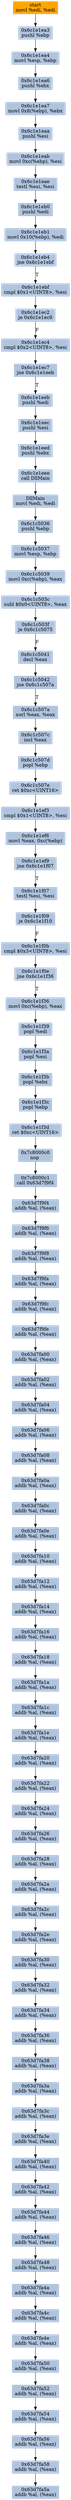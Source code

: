 digraph G {
node[shape=rectangle,style=filled,fillcolor=lightsteelblue,color=lightsteelblue]
bgcolor="transparent"
a0x6c1e1ea1movl_edi_edi[label="start\nmovl %edi, %edi",color="lightgrey",fillcolor="orange"];
a0x6c1e1ea3pushl_ebp[label="0x6c1e1ea3\npushl %ebp"];
a0x6c1e1ea4movl_esp_ebp[label="0x6c1e1ea4\nmovl %esp, %ebp"];
a0x6c1e1ea6pushl_ebx[label="0x6c1e1ea6\npushl %ebx"];
a0x6c1e1ea7movl_0x8ebp__ebx[label="0x6c1e1ea7\nmovl 0x8(%ebp), %ebx"];
a0x6c1e1eaapushl_esi[label="0x6c1e1eaa\npushl %esi"];
a0x6c1e1eabmovl_0xcebp__esi[label="0x6c1e1eab\nmovl 0xc(%ebp), %esi"];
a0x6c1e1eaetestl_esi_esi[label="0x6c1e1eae\ntestl %esi, %esi"];
a0x6c1e1eb0pushl_edi[label="0x6c1e1eb0\npushl %edi"];
a0x6c1e1eb1movl_0x10ebp__edi[label="0x6c1e1eb1\nmovl 0x10(%ebp), %edi"];
a0x6c1e1eb4jne_0x6c1e1ebf[label="0x6c1e1eb4\njne 0x6c1e1ebf"];
a0x6c1e1ebfcmpl_0x1UINT8_esi[label="0x6c1e1ebf\ncmpl $0x1<UINT8>, %esi"];
a0x6c1e1ec2je_0x6c1e1ec9[label="0x6c1e1ec2\nje 0x6c1e1ec9"];
a0x6c1e1ec4cmpl_0x2UINT8_esi[label="0x6c1e1ec4\ncmpl $0x2<UINT8>, %esi"];
a0x6c1e1ec7jne_0x6c1e1eeb[label="0x6c1e1ec7\njne 0x6c1e1eeb"];
a0x6c1e1eebpushl_edi[label="0x6c1e1eeb\npushl %edi"];
a0x6c1e1eecpushl_esi[label="0x6c1e1eec\npushl %esi"];
a0x6c1e1eedpushl_ebx[label="0x6c1e1eed\npushl %ebx"];
a0x6c1e1eeecall_DllMain[label="0x6c1e1eee\ncall DllMain"];
a0x6c1c5034movl_edi_edi[label="DllMain\nmovl %edi, %edi"];
a0x6c1c5036pushl_ebp[label="0x6c1c5036\npushl %ebp"];
a0x6c1c5037movl_esp_ebp[label="0x6c1c5037\nmovl %esp, %ebp"];
a0x6c1c5039movl_0xcebp__eax[label="0x6c1c5039\nmovl 0xc(%ebp), %eax"];
a0x6c1c503csubl_0x0UINT8_eax[label="0x6c1c503c\nsubl $0x0<UINT8>, %eax"];
a0x6c1c503fje_0x6c1c5075[label="0x6c1c503f\nje 0x6c1c5075"];
a0x6c1c5041decl_eax[label="0x6c1c5041\ndecl %eax"];
a0x6c1c5042jne_0x6c1c507a[label="0x6c1c5042\njne 0x6c1c507a"];
a0x6c1c507axorl_eax_eax[label="0x6c1c507a\nxorl %eax, %eax"];
a0x6c1c507cincl_eax[label="0x6c1c507c\nincl %eax"];
a0x6c1c507dpopl_ebp[label="0x6c1c507d\npopl %ebp"];
a0x6c1c507eret_0xcUINT16[label="0x6c1c507e\nret $0xc<UINT16>"];
a0x6c1e1ef3cmpl_0x1UINT8_esi[label="0x6c1e1ef3\ncmpl $0x1<UINT8>, %esi"];
a0x6c1e1ef6movl_eax_0xcebp_[label="0x6c1e1ef6\nmovl %eax, 0xc(%ebp)"];
a0x6c1e1ef9jne_0x6c1e1f07[label="0x6c1e1ef9\njne 0x6c1e1f07"];
a0x6c1e1f07testl_esi_esi[label="0x6c1e1f07\ntestl %esi, %esi"];
a0x6c1e1f09je_0x6c1e1f10[label="0x6c1e1f09\nje 0x6c1e1f10"];
a0x6c1e1f0bcmpl_0x3UINT8_esi[label="0x6c1e1f0b\ncmpl $0x3<UINT8>, %esi"];
a0x6c1e1f0ejne_0x6c1e1f36[label="0x6c1e1f0e\njne 0x6c1e1f36"];
a0x6c1e1f36movl_0xcebp__eax[label="0x6c1e1f36\nmovl 0xc(%ebp), %eax"];
a0x6c1e1f39popl_edi[label="0x6c1e1f39\npopl %edi"];
a0x6c1e1f3apopl_esi[label="0x6c1e1f3a\npopl %esi"];
a0x6c1e1f3bpopl_ebx[label="0x6c1e1f3b\npopl %ebx"];
a0x6c1e1f3cpopl_ebp[label="0x6c1e1f3c\npopl %ebp"];
a0x6c1e1f3dret_0xcUINT16[label="0x6c1e1f3d\nret $0xc<UINT16>"];
a0x7c8000c0nop_[label="0x7c8000c0\nnop "];
a0x7c8000c1call_0x63d7f9f4[label="0x7c8000c1\ncall 0x63d7f9f4"];
a0x63d7f9f4addb_al_eax_[label="0x63d7f9f4\naddb %al, (%eax)"];
a0x63d7f9f6addb_al_eax_[label="0x63d7f9f6\naddb %al, (%eax)"];
a0x63d7f9f8addb_al_eax_[label="0x63d7f9f8\naddb %al, (%eax)"];
a0x63d7f9faaddb_al_eax_[label="0x63d7f9fa\naddb %al, (%eax)"];
a0x63d7f9fcaddb_al_eax_[label="0x63d7f9fc\naddb %al, (%eax)"];
a0x63d7f9feaddb_al_eax_[label="0x63d7f9fe\naddb %al, (%eax)"];
a0x63d7fa00addb_al_eax_[label="0x63d7fa00\naddb %al, (%eax)"];
a0x63d7fa02addb_al_eax_[label="0x63d7fa02\naddb %al, (%eax)"];
a0x63d7fa04addb_al_eax_[label="0x63d7fa04\naddb %al, (%eax)"];
a0x63d7fa06addb_al_eax_[label="0x63d7fa06\naddb %al, (%eax)"];
a0x63d7fa08addb_al_eax_[label="0x63d7fa08\naddb %al, (%eax)"];
a0x63d7fa0aaddb_al_eax_[label="0x63d7fa0a\naddb %al, (%eax)"];
a0x63d7fa0caddb_al_eax_[label="0x63d7fa0c\naddb %al, (%eax)"];
a0x63d7fa0eaddb_al_eax_[label="0x63d7fa0e\naddb %al, (%eax)"];
a0x63d7fa10addb_al_eax_[label="0x63d7fa10\naddb %al, (%eax)"];
a0x63d7fa12addb_al_eax_[label="0x63d7fa12\naddb %al, (%eax)"];
a0x63d7fa14addb_al_eax_[label="0x63d7fa14\naddb %al, (%eax)"];
a0x63d7fa16addb_al_eax_[label="0x63d7fa16\naddb %al, (%eax)"];
a0x63d7fa18addb_al_eax_[label="0x63d7fa18\naddb %al, (%eax)"];
a0x63d7fa1aaddb_al_eax_[label="0x63d7fa1a\naddb %al, (%eax)"];
a0x63d7fa1caddb_al_eax_[label="0x63d7fa1c\naddb %al, (%eax)"];
a0x63d7fa1eaddb_al_eax_[label="0x63d7fa1e\naddb %al, (%eax)"];
a0x63d7fa20addb_al_eax_[label="0x63d7fa20\naddb %al, (%eax)"];
a0x63d7fa22addb_al_eax_[label="0x63d7fa22\naddb %al, (%eax)"];
a0x63d7fa24addb_al_eax_[label="0x63d7fa24\naddb %al, (%eax)"];
a0x63d7fa26addb_al_eax_[label="0x63d7fa26\naddb %al, (%eax)"];
a0x63d7fa28addb_al_eax_[label="0x63d7fa28\naddb %al, (%eax)"];
a0x63d7fa2aaddb_al_eax_[label="0x63d7fa2a\naddb %al, (%eax)"];
a0x63d7fa2caddb_al_eax_[label="0x63d7fa2c\naddb %al, (%eax)"];
a0x63d7fa2eaddb_al_eax_[label="0x63d7fa2e\naddb %al, (%eax)"];
a0x63d7fa30addb_al_eax_[label="0x63d7fa30\naddb %al, (%eax)"];
a0x63d7fa32addb_al_eax_[label="0x63d7fa32\naddb %al, (%eax)"];
a0x63d7fa34addb_al_eax_[label="0x63d7fa34\naddb %al, (%eax)"];
a0x63d7fa36addb_al_eax_[label="0x63d7fa36\naddb %al, (%eax)"];
a0x63d7fa38addb_al_eax_[label="0x63d7fa38\naddb %al, (%eax)"];
a0x63d7fa3aaddb_al_eax_[label="0x63d7fa3a\naddb %al, (%eax)"];
a0x63d7fa3caddb_al_eax_[label="0x63d7fa3c\naddb %al, (%eax)"];
a0x63d7fa3eaddb_al_eax_[label="0x63d7fa3e\naddb %al, (%eax)"];
a0x63d7fa40addb_al_eax_[label="0x63d7fa40\naddb %al, (%eax)"];
a0x63d7fa42addb_al_eax_[label="0x63d7fa42\naddb %al, (%eax)"];
a0x63d7fa44addb_al_eax_[label="0x63d7fa44\naddb %al, (%eax)"];
a0x63d7fa46addb_al_eax_[label="0x63d7fa46\naddb %al, (%eax)"];
a0x63d7fa48addb_al_eax_[label="0x63d7fa48\naddb %al, (%eax)"];
a0x63d7fa4aaddb_al_eax_[label="0x63d7fa4a\naddb %al, (%eax)"];
a0x63d7fa4caddb_al_eax_[label="0x63d7fa4c\naddb %al, (%eax)"];
a0x63d7fa4eaddb_al_eax_[label="0x63d7fa4e\naddb %al, (%eax)"];
a0x63d7fa50addb_al_eax_[label="0x63d7fa50\naddb %al, (%eax)"];
a0x63d7fa52addb_al_eax_[label="0x63d7fa52\naddb %al, (%eax)"];
a0x63d7fa54addb_al_eax_[label="0x63d7fa54\naddb %al, (%eax)"];
a0x63d7fa56addb_al_eax_[label="0x63d7fa56\naddb %al, (%eax)"];
a0x63d7fa58addb_al_eax_[label="0x63d7fa58\naddb %al, (%eax)"];
a0x63d7fa5aaddb_al_eax_[label="0x63d7fa5a\naddb %al, (%eax)"];
a0x6c1e1ea1movl_edi_edi -> a0x6c1e1ea3pushl_ebp [color="#000000"];
a0x6c1e1ea3pushl_ebp -> a0x6c1e1ea4movl_esp_ebp [color="#000000"];
a0x6c1e1ea4movl_esp_ebp -> a0x6c1e1ea6pushl_ebx [color="#000000"];
a0x6c1e1ea6pushl_ebx -> a0x6c1e1ea7movl_0x8ebp__ebx [color="#000000"];
a0x6c1e1ea7movl_0x8ebp__ebx -> a0x6c1e1eaapushl_esi [color="#000000"];
a0x6c1e1eaapushl_esi -> a0x6c1e1eabmovl_0xcebp__esi [color="#000000"];
a0x6c1e1eabmovl_0xcebp__esi -> a0x6c1e1eaetestl_esi_esi [color="#000000"];
a0x6c1e1eaetestl_esi_esi -> a0x6c1e1eb0pushl_edi [color="#000000"];
a0x6c1e1eb0pushl_edi -> a0x6c1e1eb1movl_0x10ebp__edi [color="#000000"];
a0x6c1e1eb1movl_0x10ebp__edi -> a0x6c1e1eb4jne_0x6c1e1ebf [color="#000000"];
a0x6c1e1eb4jne_0x6c1e1ebf -> a0x6c1e1ebfcmpl_0x1UINT8_esi [color="#000000",label="T"];
a0x6c1e1ebfcmpl_0x1UINT8_esi -> a0x6c1e1ec2je_0x6c1e1ec9 [color="#000000"];
a0x6c1e1ec2je_0x6c1e1ec9 -> a0x6c1e1ec4cmpl_0x2UINT8_esi [color="#000000",label="F"];
a0x6c1e1ec4cmpl_0x2UINT8_esi -> a0x6c1e1ec7jne_0x6c1e1eeb [color="#000000"];
a0x6c1e1ec7jne_0x6c1e1eeb -> a0x6c1e1eebpushl_edi [color="#000000",label="T"];
a0x6c1e1eebpushl_edi -> a0x6c1e1eecpushl_esi [color="#000000"];
a0x6c1e1eecpushl_esi -> a0x6c1e1eedpushl_ebx [color="#000000"];
a0x6c1e1eedpushl_ebx -> a0x6c1e1eeecall_DllMain [color="#000000"];
a0x6c1e1eeecall_DllMain -> a0x6c1c5034movl_edi_edi [color="#000000"];
a0x6c1c5034movl_edi_edi -> a0x6c1c5036pushl_ebp [color="#000000"];
a0x6c1c5036pushl_ebp -> a0x6c1c5037movl_esp_ebp [color="#000000"];
a0x6c1c5037movl_esp_ebp -> a0x6c1c5039movl_0xcebp__eax [color="#000000"];
a0x6c1c5039movl_0xcebp__eax -> a0x6c1c503csubl_0x0UINT8_eax [color="#000000"];
a0x6c1c503csubl_0x0UINT8_eax -> a0x6c1c503fje_0x6c1c5075 [color="#000000"];
a0x6c1c503fje_0x6c1c5075 -> a0x6c1c5041decl_eax [color="#000000",label="F"];
a0x6c1c5041decl_eax -> a0x6c1c5042jne_0x6c1c507a [color="#000000"];
a0x6c1c5042jne_0x6c1c507a -> a0x6c1c507axorl_eax_eax [color="#000000",label="T"];
a0x6c1c507axorl_eax_eax -> a0x6c1c507cincl_eax [color="#000000"];
a0x6c1c507cincl_eax -> a0x6c1c507dpopl_ebp [color="#000000"];
a0x6c1c507dpopl_ebp -> a0x6c1c507eret_0xcUINT16 [color="#000000"];
a0x6c1c507eret_0xcUINT16 -> a0x6c1e1ef3cmpl_0x1UINT8_esi [color="#000000"];
a0x6c1e1ef3cmpl_0x1UINT8_esi -> a0x6c1e1ef6movl_eax_0xcebp_ [color="#000000"];
a0x6c1e1ef6movl_eax_0xcebp_ -> a0x6c1e1ef9jne_0x6c1e1f07 [color="#000000"];
a0x6c1e1ef9jne_0x6c1e1f07 -> a0x6c1e1f07testl_esi_esi [color="#000000",label="T"];
a0x6c1e1f07testl_esi_esi -> a0x6c1e1f09je_0x6c1e1f10 [color="#000000"];
a0x6c1e1f09je_0x6c1e1f10 -> a0x6c1e1f0bcmpl_0x3UINT8_esi [color="#000000",label="F"];
a0x6c1e1f0bcmpl_0x3UINT8_esi -> a0x6c1e1f0ejne_0x6c1e1f36 [color="#000000"];
a0x6c1e1f0ejne_0x6c1e1f36 -> a0x6c1e1f36movl_0xcebp__eax [color="#000000",label="T"];
a0x6c1e1f36movl_0xcebp__eax -> a0x6c1e1f39popl_edi [color="#000000"];
a0x6c1e1f39popl_edi -> a0x6c1e1f3apopl_esi [color="#000000"];
a0x6c1e1f3apopl_esi -> a0x6c1e1f3bpopl_ebx [color="#000000"];
a0x6c1e1f3bpopl_ebx -> a0x6c1e1f3cpopl_ebp [color="#000000"];
a0x6c1e1f3cpopl_ebp -> a0x6c1e1f3dret_0xcUINT16 [color="#000000"];
a0x6c1e1f3dret_0xcUINT16 -> a0x7c8000c0nop_ [color="#000000"];
a0x7c8000c0nop_ -> a0x7c8000c1call_0x63d7f9f4 [color="#000000"];
a0x7c8000c1call_0x63d7f9f4 -> a0x63d7f9f4addb_al_eax_ [color="#000000"];
a0x63d7f9f4addb_al_eax_ -> a0x63d7f9f6addb_al_eax_ [color="#000000"];
a0x63d7f9f6addb_al_eax_ -> a0x63d7f9f8addb_al_eax_ [color="#000000"];
a0x63d7f9f8addb_al_eax_ -> a0x63d7f9faaddb_al_eax_ [color="#000000"];
a0x63d7f9faaddb_al_eax_ -> a0x63d7f9fcaddb_al_eax_ [color="#000000"];
a0x63d7f9fcaddb_al_eax_ -> a0x63d7f9feaddb_al_eax_ [color="#000000"];
a0x63d7f9feaddb_al_eax_ -> a0x63d7fa00addb_al_eax_ [color="#000000"];
a0x63d7fa00addb_al_eax_ -> a0x63d7fa02addb_al_eax_ [color="#000000"];
a0x63d7fa02addb_al_eax_ -> a0x63d7fa04addb_al_eax_ [color="#000000"];
a0x63d7fa04addb_al_eax_ -> a0x63d7fa06addb_al_eax_ [color="#000000"];
a0x63d7fa06addb_al_eax_ -> a0x63d7fa08addb_al_eax_ [color="#000000"];
a0x63d7fa08addb_al_eax_ -> a0x63d7fa0aaddb_al_eax_ [color="#000000"];
a0x63d7fa0aaddb_al_eax_ -> a0x63d7fa0caddb_al_eax_ [color="#000000"];
a0x63d7fa0caddb_al_eax_ -> a0x63d7fa0eaddb_al_eax_ [color="#000000"];
a0x63d7fa0eaddb_al_eax_ -> a0x63d7fa10addb_al_eax_ [color="#000000"];
a0x63d7fa10addb_al_eax_ -> a0x63d7fa12addb_al_eax_ [color="#000000"];
a0x63d7fa12addb_al_eax_ -> a0x63d7fa14addb_al_eax_ [color="#000000"];
a0x63d7fa14addb_al_eax_ -> a0x63d7fa16addb_al_eax_ [color="#000000"];
a0x63d7fa16addb_al_eax_ -> a0x63d7fa18addb_al_eax_ [color="#000000"];
a0x63d7fa18addb_al_eax_ -> a0x63d7fa1aaddb_al_eax_ [color="#000000"];
a0x63d7fa1aaddb_al_eax_ -> a0x63d7fa1caddb_al_eax_ [color="#000000"];
a0x63d7fa1caddb_al_eax_ -> a0x63d7fa1eaddb_al_eax_ [color="#000000"];
a0x63d7fa1eaddb_al_eax_ -> a0x63d7fa20addb_al_eax_ [color="#000000"];
a0x63d7fa20addb_al_eax_ -> a0x63d7fa22addb_al_eax_ [color="#000000"];
a0x63d7fa22addb_al_eax_ -> a0x63d7fa24addb_al_eax_ [color="#000000"];
a0x63d7fa24addb_al_eax_ -> a0x63d7fa26addb_al_eax_ [color="#000000"];
a0x63d7fa26addb_al_eax_ -> a0x63d7fa28addb_al_eax_ [color="#000000"];
a0x63d7fa28addb_al_eax_ -> a0x63d7fa2aaddb_al_eax_ [color="#000000"];
a0x63d7fa2aaddb_al_eax_ -> a0x63d7fa2caddb_al_eax_ [color="#000000"];
a0x63d7fa2caddb_al_eax_ -> a0x63d7fa2eaddb_al_eax_ [color="#000000"];
a0x63d7fa2eaddb_al_eax_ -> a0x63d7fa30addb_al_eax_ [color="#000000"];
a0x63d7fa30addb_al_eax_ -> a0x63d7fa32addb_al_eax_ [color="#000000"];
a0x63d7fa32addb_al_eax_ -> a0x63d7fa34addb_al_eax_ [color="#000000"];
a0x63d7fa34addb_al_eax_ -> a0x63d7fa36addb_al_eax_ [color="#000000"];
a0x63d7fa36addb_al_eax_ -> a0x63d7fa38addb_al_eax_ [color="#000000"];
a0x63d7fa38addb_al_eax_ -> a0x63d7fa3aaddb_al_eax_ [color="#000000"];
a0x63d7fa3aaddb_al_eax_ -> a0x63d7fa3caddb_al_eax_ [color="#000000"];
a0x63d7fa3caddb_al_eax_ -> a0x63d7fa3eaddb_al_eax_ [color="#000000"];
a0x63d7fa3eaddb_al_eax_ -> a0x63d7fa40addb_al_eax_ [color="#000000"];
a0x63d7fa40addb_al_eax_ -> a0x63d7fa42addb_al_eax_ [color="#000000"];
a0x63d7fa42addb_al_eax_ -> a0x63d7fa44addb_al_eax_ [color="#000000"];
a0x63d7fa44addb_al_eax_ -> a0x63d7fa46addb_al_eax_ [color="#000000"];
a0x63d7fa46addb_al_eax_ -> a0x63d7fa48addb_al_eax_ [color="#000000"];
a0x63d7fa48addb_al_eax_ -> a0x63d7fa4aaddb_al_eax_ [color="#000000"];
a0x63d7fa4aaddb_al_eax_ -> a0x63d7fa4caddb_al_eax_ [color="#000000"];
a0x63d7fa4caddb_al_eax_ -> a0x63d7fa4eaddb_al_eax_ [color="#000000"];
a0x63d7fa4eaddb_al_eax_ -> a0x63d7fa50addb_al_eax_ [color="#000000"];
a0x63d7fa50addb_al_eax_ -> a0x63d7fa52addb_al_eax_ [color="#000000"];
a0x63d7fa52addb_al_eax_ -> a0x63d7fa54addb_al_eax_ [color="#000000"];
a0x63d7fa54addb_al_eax_ -> a0x63d7fa56addb_al_eax_ [color="#000000"];
a0x63d7fa56addb_al_eax_ -> a0x63d7fa58addb_al_eax_ [color="#000000"];
a0x63d7fa58addb_al_eax_ -> a0x63d7fa5aaddb_al_eax_ [color="#000000"];
}
